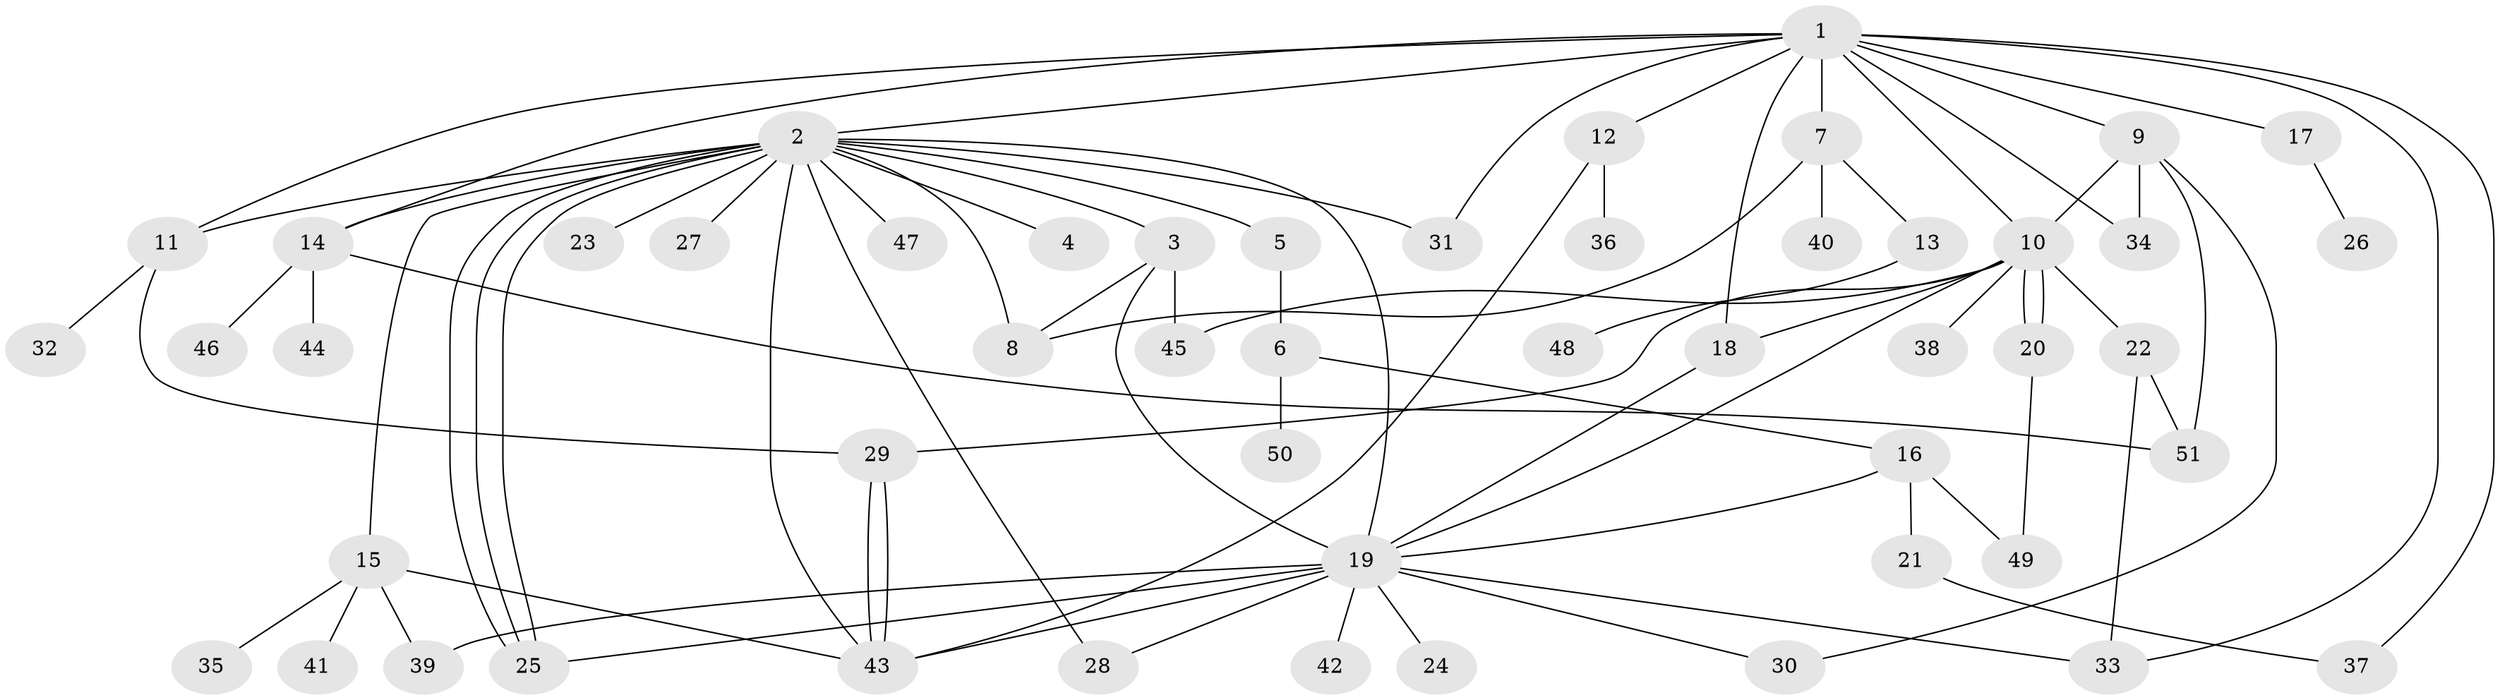 // coarse degree distribution, {1: 0.45714285714285713, 3: 0.11428571428571428, 5: 0.05714285714285714, 4: 0.02857142857142857, 2: 0.2857142857142857, 18: 0.02857142857142857, 12: 0.02857142857142857}
// Generated by graph-tools (version 1.1) at 2025/50/03/04/25 21:50:05]
// undirected, 51 vertices, 82 edges
graph export_dot {
graph [start="1"]
  node [color=gray90,style=filled];
  1;
  2;
  3;
  4;
  5;
  6;
  7;
  8;
  9;
  10;
  11;
  12;
  13;
  14;
  15;
  16;
  17;
  18;
  19;
  20;
  21;
  22;
  23;
  24;
  25;
  26;
  27;
  28;
  29;
  30;
  31;
  32;
  33;
  34;
  35;
  36;
  37;
  38;
  39;
  40;
  41;
  42;
  43;
  44;
  45;
  46;
  47;
  48;
  49;
  50;
  51;
  1 -- 2;
  1 -- 7;
  1 -- 9;
  1 -- 10;
  1 -- 11;
  1 -- 12;
  1 -- 14;
  1 -- 17;
  1 -- 18;
  1 -- 31;
  1 -- 33;
  1 -- 34;
  1 -- 37;
  2 -- 3;
  2 -- 4;
  2 -- 5;
  2 -- 8;
  2 -- 11;
  2 -- 14;
  2 -- 15;
  2 -- 19;
  2 -- 23;
  2 -- 25;
  2 -- 25;
  2 -- 25;
  2 -- 27;
  2 -- 28;
  2 -- 31;
  2 -- 43;
  2 -- 47;
  3 -- 8;
  3 -- 19;
  3 -- 45;
  5 -- 6;
  6 -- 16;
  6 -- 50;
  7 -- 8;
  7 -- 13;
  7 -- 40;
  9 -- 10;
  9 -- 30;
  9 -- 34;
  9 -- 51;
  10 -- 18;
  10 -- 19;
  10 -- 20;
  10 -- 20;
  10 -- 22;
  10 -- 29;
  10 -- 38;
  10 -- 45;
  11 -- 29;
  11 -- 32;
  12 -- 36;
  12 -- 43;
  13 -- 48;
  14 -- 44;
  14 -- 46;
  14 -- 51;
  15 -- 35;
  15 -- 39;
  15 -- 41;
  15 -- 43;
  16 -- 19;
  16 -- 21;
  16 -- 49;
  17 -- 26;
  18 -- 19;
  19 -- 24;
  19 -- 25;
  19 -- 28;
  19 -- 30;
  19 -- 33;
  19 -- 39;
  19 -- 42;
  19 -- 43;
  20 -- 49;
  21 -- 37;
  22 -- 33;
  22 -- 51;
  29 -- 43;
  29 -- 43;
}
